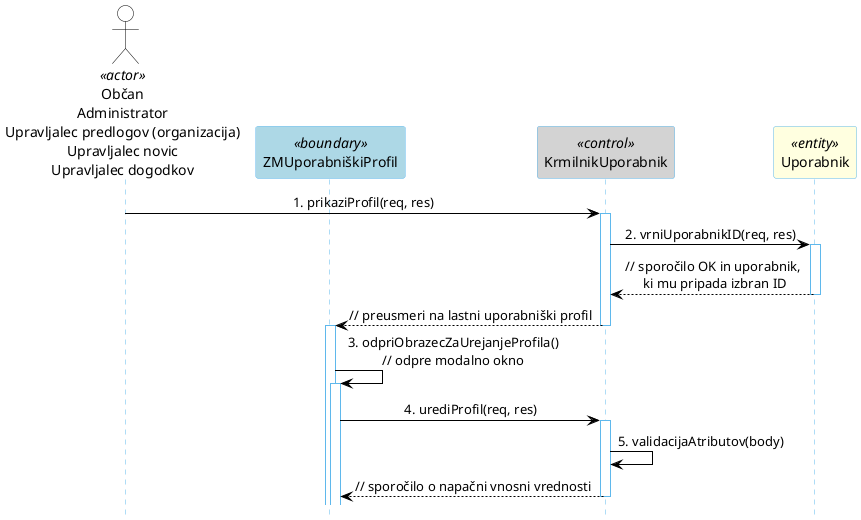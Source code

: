 @startuml
hide footbox

skinparam backgroundcolor transparent
skinparam defaultTextAlignment center
skinparam actorBorderColor black
skinparam actorBackgroundColor white
skinparam arrowColor black  
skinparam sequenceLifeLineBorderColor #5FB8EC
skinparam sequenceParticipantBorderColor #5FB8EC
skinparam sequenceParticipantBackgroundColor white


actor "Občan\nAdministrator\nUpravljalec predlogov (organizacija)\nUpravljalec novic\nUpravljalec dogodkov" as Prijavljen <<actor>>
participant "ZMUporabniškiProfil" as MojProfil <<boundary>> #lightBlue
participant "KrmilnikUporabnik" as Krmilnik <<control>> #lightGray
participant Uporabnik <<entity>> #lightYellow


Prijavljen -> Krmilnik: 1. prikaziProfil(req, res)
activate Krmilnik
Krmilnik -> Uporabnik: 2. vrniUporabnikID(req, res)
activate Uporabnik
Krmilnik <-- Uporabnik: // sporočilo OK in uporabnik,\n ki mu pripada izbran ID
deactivate Uporabnik
MojProfil <-- Krmilnik: // preusmeri na lastni uporabniški profil
deactivate Krmilnik
activate MojProfil
MojProfil -> MojProfil: 3. odpriObrazecZaUrejanjeProfila()\n// odpre modalno okno
activate MojProfil
MojProfil -> Krmilnik: 4. urediProfil(req, res)
activate Krmilnik
Krmilnik -> Krmilnik: 5. validacijaAtributov(body)
MojProfil <-- Krmilnik: // sporočilo o napačni vnosni vrednosti
deactivate Krmilnik
@enduml